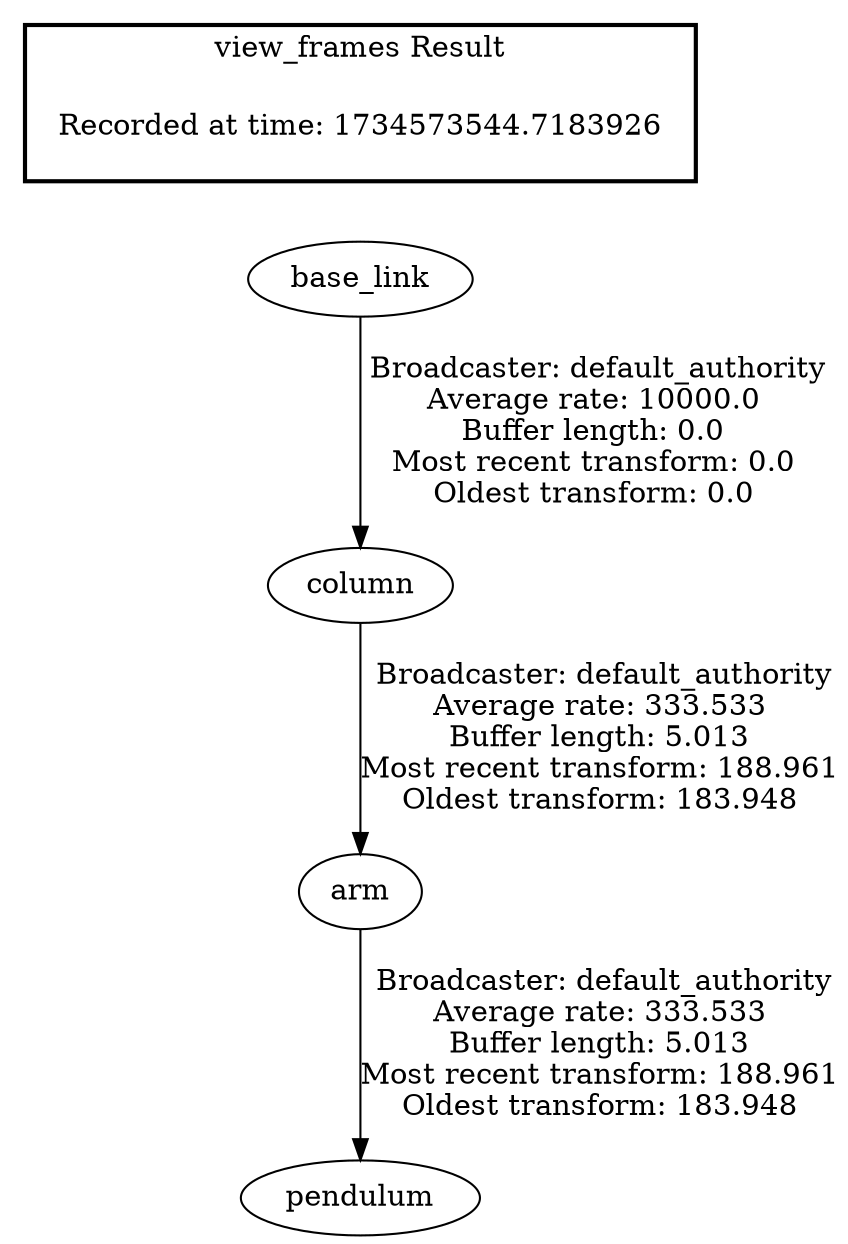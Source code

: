 digraph G {
"column" -> "arm"[label=" Broadcaster: default_authority\nAverage rate: 333.533\nBuffer length: 5.013\nMost recent transform: 188.961\nOldest transform: 183.948\n"];
"base_link" -> "column"[label=" Broadcaster: default_authority\nAverage rate: 10000.0\nBuffer length: 0.0\nMost recent transform: 0.0\nOldest transform: 0.0\n"];
"arm" -> "pendulum"[label=" Broadcaster: default_authority\nAverage rate: 333.533\nBuffer length: 5.013\nMost recent transform: 188.961\nOldest transform: 183.948\n"];
edge [style=invis];
 subgraph cluster_legend { style=bold; color=black; label ="view_frames Result";
"Recorded at time: 1734573544.7183926"[ shape=plaintext ] ;
}->"base_link";
}